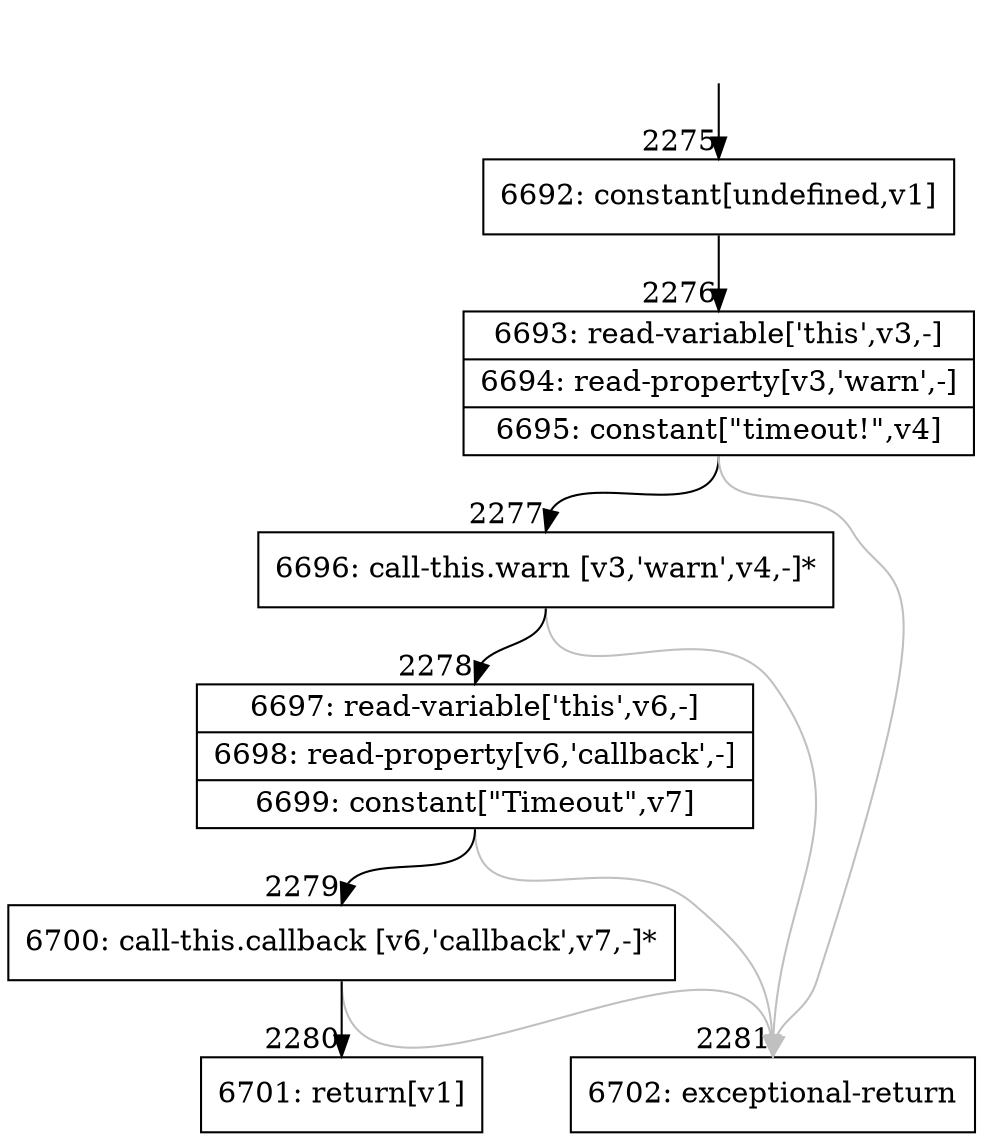 digraph {
rankdir="TD"
BB_entry188[shape=none,label=""];
BB_entry188 -> BB2275 [tailport=s, headport=n, headlabel="    2275"]
BB2275 [shape=record label="{6692: constant[undefined,v1]}" ] 
BB2275 -> BB2276 [tailport=s, headport=n, headlabel="      2276"]
BB2276 [shape=record label="{6693: read-variable['this',v3,-]|6694: read-property[v3,'warn',-]|6695: constant[\"timeout!\",v4]}" ] 
BB2276 -> BB2277 [tailport=s, headport=n, headlabel="      2277"]
BB2276 -> BB2281 [tailport=s, headport=n, color=gray, headlabel="      2281"]
BB2277 [shape=record label="{6696: call-this.warn [v3,'warn',v4,-]*}" ] 
BB2277 -> BB2278 [tailport=s, headport=n, headlabel="      2278"]
BB2277 -> BB2281 [tailport=s, headport=n, color=gray]
BB2278 [shape=record label="{6697: read-variable['this',v6,-]|6698: read-property[v6,'callback',-]|6699: constant[\"Timeout\",v7]}" ] 
BB2278 -> BB2279 [tailport=s, headport=n, headlabel="      2279"]
BB2278 -> BB2281 [tailport=s, headport=n, color=gray]
BB2279 [shape=record label="{6700: call-this.callback [v6,'callback',v7,-]*}" ] 
BB2279 -> BB2280 [tailport=s, headport=n, headlabel="      2280"]
BB2279 -> BB2281 [tailport=s, headport=n, color=gray]
BB2280 [shape=record label="{6701: return[v1]}" ] 
BB2281 [shape=record label="{6702: exceptional-return}" ] 
//#$~ 2061
}
